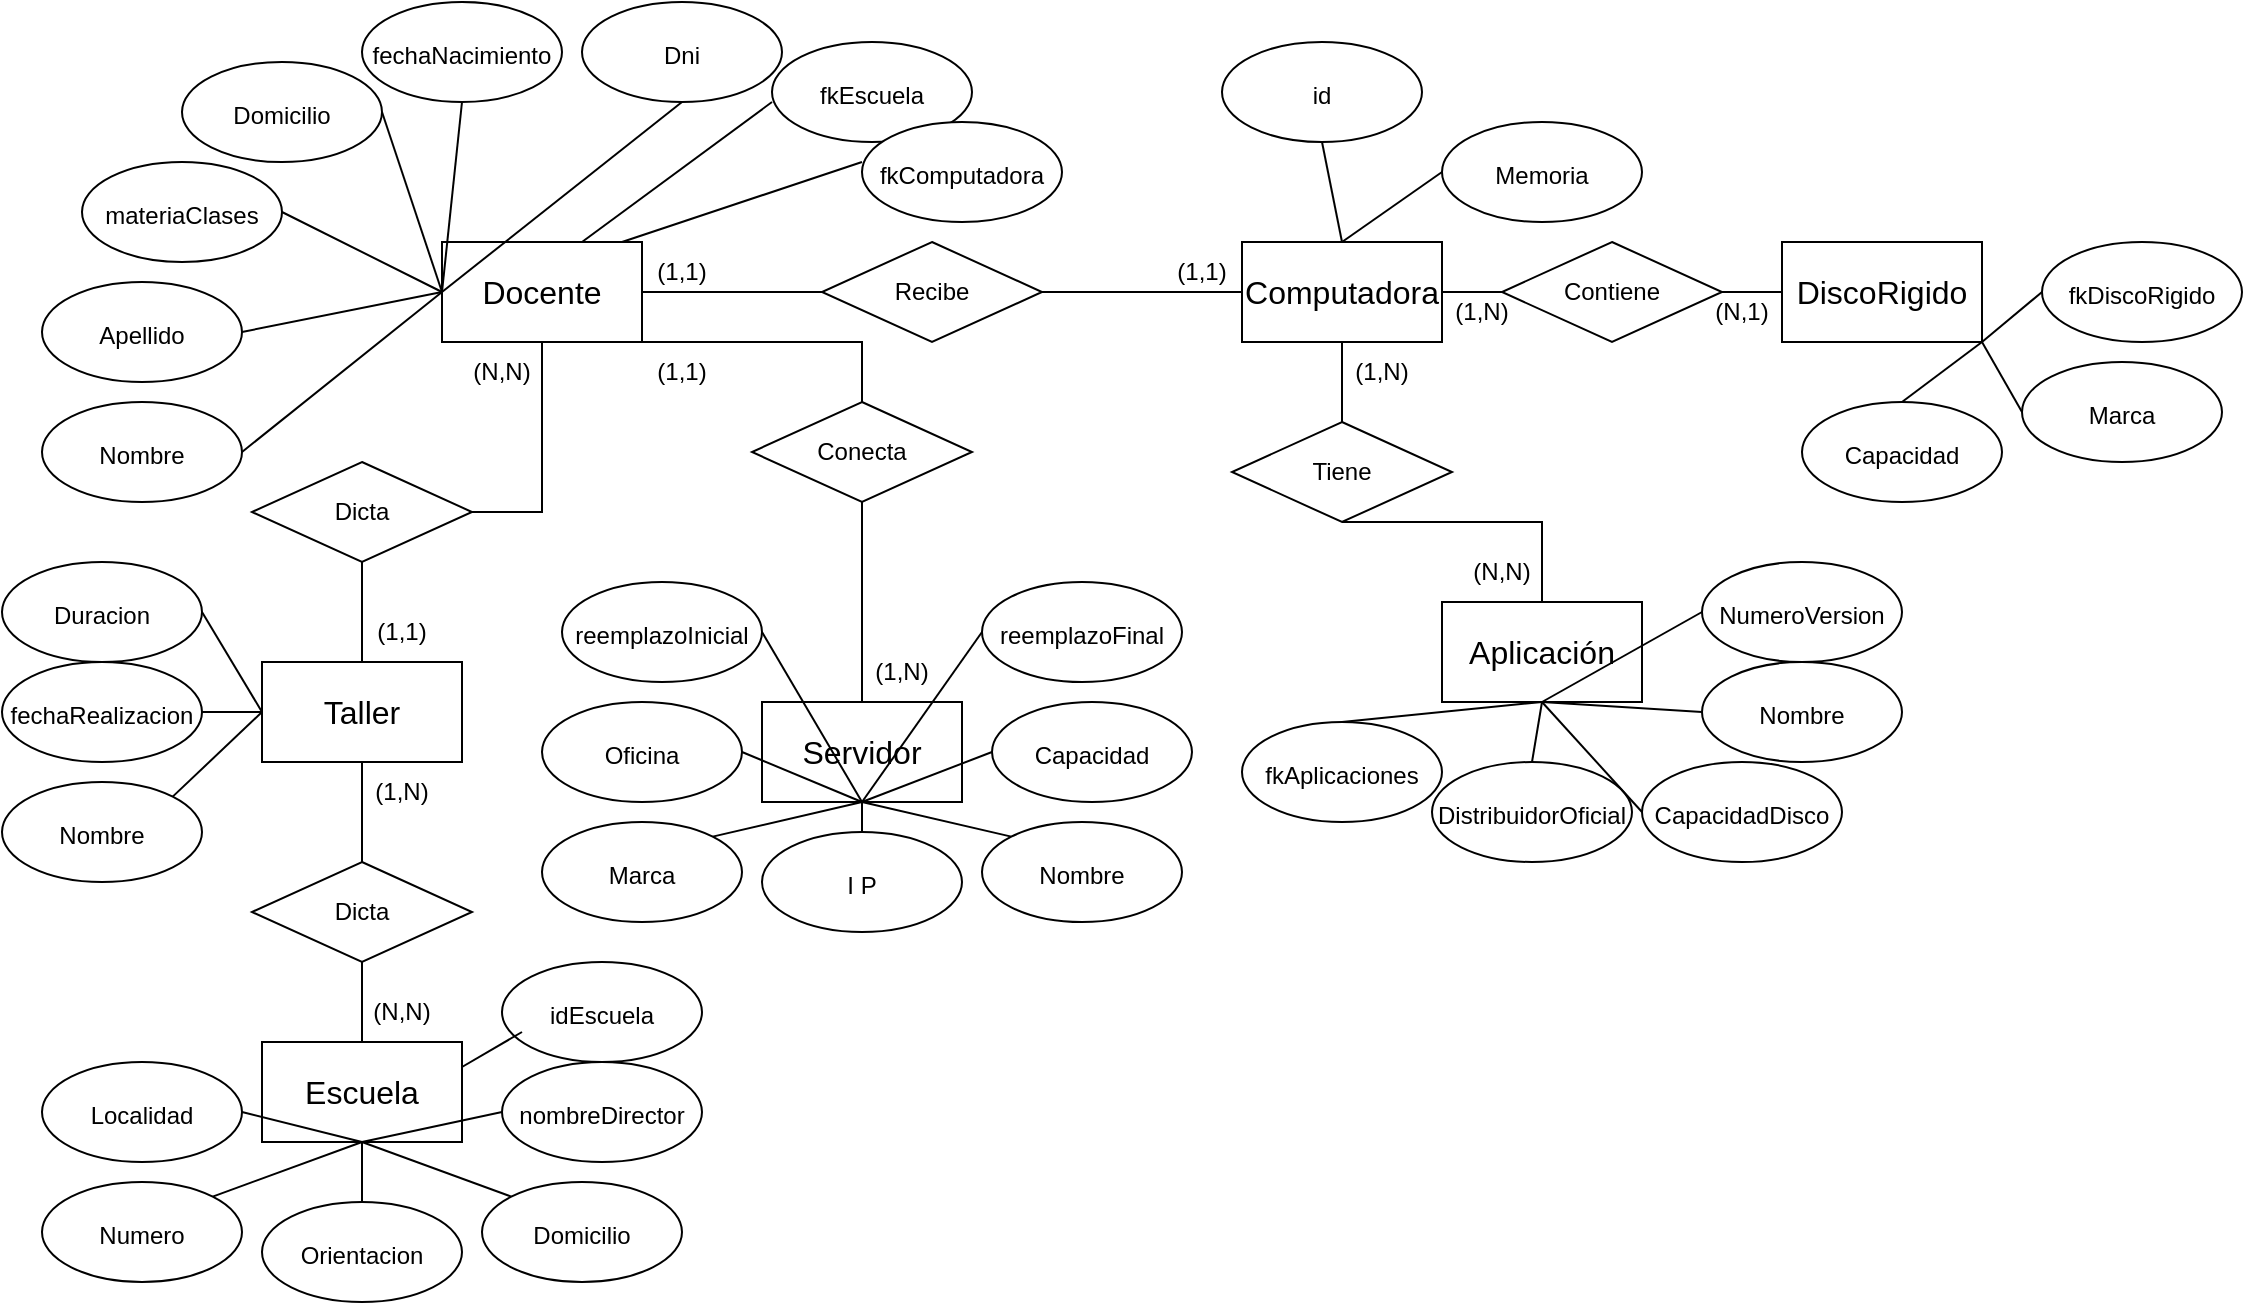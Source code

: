 <mxfile version="20.6.0" type="device"><diagram id="d3ccLiE2jM-XVomQF8DZ" name="Page-1"><mxGraphModel dx="1888" dy="579" grid="1" gridSize="10" guides="1" tooltips="1" connect="1" arrows="1" fold="1" page="1" pageScale="1" pageWidth="850" pageHeight="1100" math="0" shadow="0"><root><mxCell id="0"/><mxCell id="1" parent="0"/><mxCell id="oINw_en_-f8BfTkCirlr-1" value="&lt;font style=&quot;font-size: 16px;&quot;&gt;Computadora&lt;/font&gt;" style="rounded=0;whiteSpace=wrap;html=1;" parent="1" vertex="1"><mxGeometry x="350" y="230" width="100" height="50" as="geometry"/></mxCell><mxCell id="oINw_en_-f8BfTkCirlr-2" value="&lt;font style=&quot;font-size: 16px;&quot;&gt;Servidor&lt;/font&gt;" style="rounded=0;whiteSpace=wrap;html=1;" parent="1" vertex="1"><mxGeometry x="110" y="460" width="100" height="50" as="geometry"/></mxCell><mxCell id="oINw_en_-f8BfTkCirlr-3" value="&lt;font style=&quot;font-size: 16px;&quot;&gt;Escuela&lt;/font&gt;" style="rounded=0;whiteSpace=wrap;html=1;" parent="1" vertex="1"><mxGeometry x="-140" y="630" width="100" height="50" as="geometry"/></mxCell><mxCell id="oINw_en_-f8BfTkCirlr-5" value="&lt;font style=&quot;font-size: 16px;&quot;&gt;Aplicación&lt;/font&gt;" style="rounded=0;whiteSpace=wrap;html=1;" parent="1" vertex="1"><mxGeometry x="450" y="410" width="100" height="50" as="geometry"/></mxCell><mxCell id="oINw_en_-f8BfTkCirlr-6" value="&lt;span style=&quot;font-size: 16px;&quot;&gt;DiscoRigido&lt;/span&gt;" style="rounded=0;whiteSpace=wrap;html=1;" parent="1" vertex="1"><mxGeometry x="620" y="230" width="100" height="50" as="geometry"/></mxCell><mxCell id="oINw_en_-f8BfTkCirlr-7" value="&lt;font style=&quot;font-size: 16px;&quot;&gt;Docente&lt;/font&gt;" style="rounded=0;whiteSpace=wrap;html=1;" parent="1" vertex="1"><mxGeometry x="-50" y="230" width="100" height="50" as="geometry"/></mxCell><mxCell id="oINw_en_-f8BfTkCirlr-9" value="&lt;font style=&quot;font-size: 16px;&quot;&gt;Taller&lt;/font&gt;" style="rounded=0;whiteSpace=wrap;html=1;" parent="1" vertex="1"><mxGeometry x="-140" y="440" width="100" height="50" as="geometry"/></mxCell><mxCell id="oINw_en_-f8BfTkCirlr-10" value="&lt;font style=&quot;font-size: 12px;&quot;&gt;fechaNacimiento&lt;/font&gt;" style="ellipse;whiteSpace=wrap;html=1;fontSize=16;" parent="1" vertex="1"><mxGeometry x="-90" y="110" width="100" height="50" as="geometry"/></mxCell><mxCell id="oINw_en_-f8BfTkCirlr-11" value="&lt;font style=&quot;font-size: 12px;&quot;&gt;Domicilio&lt;/font&gt;" style="ellipse;whiteSpace=wrap;html=1;fontSize=16;" parent="1" vertex="1"><mxGeometry x="-180" y="140" width="100" height="50" as="geometry"/></mxCell><mxCell id="oINw_en_-f8BfTkCirlr-12" value="&lt;font style=&quot;font-size: 12px;&quot;&gt;Apellido&lt;/font&gt;" style="ellipse;whiteSpace=wrap;html=1;fontSize=16;" parent="1" vertex="1"><mxGeometry x="-250" y="250" width="100" height="50" as="geometry"/></mxCell><mxCell id="oINw_en_-f8BfTkCirlr-13" value="&lt;font style=&quot;font-size: 12px;&quot;&gt;Nombre&lt;/font&gt;" style="ellipse;whiteSpace=wrap;html=1;fontSize=16;" parent="1" vertex="1"><mxGeometry x="-250" y="310" width="100" height="50" as="geometry"/></mxCell><mxCell id="oINw_en_-f8BfTkCirlr-14" value="&lt;font style=&quot;font-size: 12px;&quot;&gt;Dni&lt;/font&gt;" style="ellipse;whiteSpace=wrap;html=1;fontSize=16;" parent="1" vertex="1"><mxGeometry x="20" y="110" width="100" height="50" as="geometry"/></mxCell><mxCell id="oINw_en_-f8BfTkCirlr-15" value="&lt;font style=&quot;font-size: 12px;&quot;&gt;materiaClases&lt;/font&gt;" style="ellipse;whiteSpace=wrap;html=1;fontSize=16;" parent="1" vertex="1"><mxGeometry x="-230" y="190" width="100" height="50" as="geometry"/></mxCell><mxCell id="oINw_en_-f8BfTkCirlr-17" value="&lt;font style=&quot;font-size: 12px;&quot;&gt;fkDiscoRigido&lt;/font&gt;" style="ellipse;whiteSpace=wrap;html=1;fontSize=16;" parent="1" vertex="1"><mxGeometry x="750" y="230" width="100" height="50" as="geometry"/></mxCell><mxCell id="oINw_en_-f8BfTkCirlr-18" value="&lt;font style=&quot;font-size: 12px;&quot;&gt;Marca&lt;/font&gt;" style="ellipse;whiteSpace=wrap;html=1;fontSize=16;" parent="1" vertex="1"><mxGeometry x="740" y="290" width="100" height="50" as="geometry"/></mxCell><mxCell id="oINw_en_-f8BfTkCirlr-19" value="&lt;font style=&quot;font-size: 12px;&quot;&gt;fkAplicaciones&lt;/font&gt;" style="ellipse;whiteSpace=wrap;html=1;fontSize=16;" parent="1" vertex="1"><mxGeometry x="350" y="470" width="100" height="50" as="geometry"/></mxCell><mxCell id="oINw_en_-f8BfTkCirlr-20" value="&lt;font style=&quot;font-size: 12px;&quot;&gt;Capacidad&lt;/font&gt;" style="ellipse;whiteSpace=wrap;html=1;fontSize=16;" parent="1" vertex="1"><mxGeometry x="630" y="310" width="100" height="50" as="geometry"/></mxCell><mxCell id="oINw_en_-f8BfTkCirlr-21" value="&lt;font style=&quot;font-size: 12px;&quot;&gt;id&lt;/font&gt;" style="ellipse;whiteSpace=wrap;html=1;fontSize=16;" parent="1" vertex="1"><mxGeometry x="340" y="130" width="100" height="50" as="geometry"/></mxCell><mxCell id="oINw_en_-f8BfTkCirlr-22" value="&lt;font style=&quot;font-size: 12px;&quot;&gt;Memoria&lt;/font&gt;" style="ellipse;whiteSpace=wrap;html=1;fontSize=16;" parent="1" vertex="1"><mxGeometry x="450" y="170" width="100" height="50" as="geometry"/></mxCell><mxCell id="oINw_en_-f8BfTkCirlr-23" value="&lt;font style=&quot;font-size: 12px;&quot;&gt;Numero&lt;/font&gt;" style="ellipse;whiteSpace=wrap;html=1;fontSize=16;" parent="1" vertex="1"><mxGeometry x="-250" y="700" width="100" height="50" as="geometry"/></mxCell><mxCell id="oINw_en_-f8BfTkCirlr-24" value="&lt;font style=&quot;font-size: 12px;&quot;&gt;fechaRealizacion&lt;/font&gt;" style="ellipse;whiteSpace=wrap;html=1;fontSize=16;" parent="1" vertex="1"><mxGeometry x="-270" y="440" width="100" height="50" as="geometry"/></mxCell><mxCell id="oINw_en_-f8BfTkCirlr-25" value="&lt;font style=&quot;font-size: 12px;&quot;&gt;Duracion&lt;br&gt;&lt;/font&gt;" style="ellipse;whiteSpace=wrap;html=1;fontSize=16;" parent="1" vertex="1"><mxGeometry x="-270" y="390" width="100" height="50" as="geometry"/></mxCell><mxCell id="oINw_en_-f8BfTkCirlr-26" value="&lt;font style=&quot;font-size: 12px;&quot;&gt;Nombre&lt;/font&gt;" style="ellipse;whiteSpace=wrap;html=1;fontSize=16;" parent="1" vertex="1"><mxGeometry x="580" y="440" width="100" height="50" as="geometry"/></mxCell><mxCell id="oINw_en_-f8BfTkCirlr-27" value="&lt;font style=&quot;font-size: 12px;&quot;&gt;Nombre&lt;/font&gt;" style="ellipse;whiteSpace=wrap;html=1;fontSize=16;" parent="1" vertex="1"><mxGeometry x="-270" y="500" width="100" height="50" as="geometry"/></mxCell><mxCell id="oINw_en_-f8BfTkCirlr-28" value="&lt;font style=&quot;font-size: 12px;&quot;&gt;CapacidadDisco&lt;/font&gt;" style="ellipse;whiteSpace=wrap;html=1;fontSize=16;" parent="1" vertex="1"><mxGeometry x="550" y="490" width="100" height="50" as="geometry"/></mxCell><mxCell id="oINw_en_-f8BfTkCirlr-29" value="&lt;font style=&quot;font-size: 12px;&quot;&gt;DistribuidorOficial&lt;/font&gt;" style="ellipse;whiteSpace=wrap;html=1;fontSize=16;" parent="1" vertex="1"><mxGeometry x="445" y="490" width="100" height="50" as="geometry"/></mxCell><mxCell id="oINw_en_-f8BfTkCirlr-30" value="&lt;font style=&quot;font-size: 12px;&quot;&gt;NumeroVersion&lt;/font&gt;" style="ellipse;whiteSpace=wrap;html=1;fontSize=16;" parent="1" vertex="1"><mxGeometry x="580" y="390" width="100" height="50" as="geometry"/></mxCell><mxCell id="oINw_en_-f8BfTkCirlr-31" value="&lt;font style=&quot;font-size: 12px;&quot;&gt;Oficina&lt;/font&gt;" style="ellipse;whiteSpace=wrap;html=1;fontSize=16;" parent="1" vertex="1"><mxGeometry y="460" width="100" height="50" as="geometry"/></mxCell><mxCell id="oINw_en_-f8BfTkCirlr-32" value="&lt;font style=&quot;font-size: 12px;&quot;&gt;Orientacion&lt;/font&gt;" style="ellipse;whiteSpace=wrap;html=1;fontSize=16;" parent="1" vertex="1"><mxGeometry x="-140" y="710" width="100" height="50" as="geometry"/></mxCell><mxCell id="oINw_en_-f8BfTkCirlr-33" value="&lt;font style=&quot;font-size: 12px;&quot;&gt;Localidad&lt;/font&gt;" style="ellipse;whiteSpace=wrap;html=1;fontSize=16;" parent="1" vertex="1"><mxGeometry x="-250" y="640" width="100" height="50" as="geometry"/></mxCell><mxCell id="pzL2V9jizarUOHTu4RQv-1" value="&lt;font style=&quot;font-size: 12px;&quot;&gt;Nombre&lt;/font&gt;" style="ellipse;whiteSpace=wrap;html=1;fontSize=16;" parent="1" vertex="1"><mxGeometry x="220" y="520" width="100" height="50" as="geometry"/></mxCell><mxCell id="pzL2V9jizarUOHTu4RQv-2" value="&lt;font style=&quot;font-size: 12px;&quot;&gt;I P&lt;/font&gt;" style="ellipse;whiteSpace=wrap;html=1;fontSize=16;" parent="1" vertex="1"><mxGeometry x="110" y="525" width="100" height="50" as="geometry"/></mxCell><mxCell id="pzL2V9jizarUOHTu4RQv-3" value="&lt;font style=&quot;font-size: 12px;&quot;&gt;nombreDirector&lt;/font&gt;" style="ellipse;whiteSpace=wrap;html=1;fontSize=16;" parent="1" vertex="1"><mxGeometry x="-20" y="640" width="100" height="50" as="geometry"/></mxCell><mxCell id="pzL2V9jizarUOHTu4RQv-4" value="&lt;font style=&quot;font-size: 12px;&quot;&gt;Domicilio&lt;/font&gt;" style="ellipse;whiteSpace=wrap;html=1;fontSize=16;" parent="1" vertex="1"><mxGeometry x="-30" y="700" width="100" height="50" as="geometry"/></mxCell><mxCell id="pzL2V9jizarUOHTu4RQv-5" value="&lt;font style=&quot;font-size: 12px;&quot;&gt;Marca&lt;/font&gt;" style="ellipse;whiteSpace=wrap;html=1;fontSize=16;" parent="1" vertex="1"><mxGeometry y="520" width="100" height="50" as="geometry"/></mxCell><mxCell id="pzL2V9jizarUOHTu4RQv-6" value="&lt;font style=&quot;font-size: 12px;&quot;&gt;Capacidad&lt;/font&gt;" style="ellipse;whiteSpace=wrap;html=1;fontSize=16;" parent="1" vertex="1"><mxGeometry x="225" y="460" width="100" height="50" as="geometry"/></mxCell><mxCell id="pzL2V9jizarUOHTu4RQv-7" value="&lt;font style=&quot;font-size: 12px;&quot;&gt;reemplazoFinal&lt;/font&gt;" style="ellipse;whiteSpace=wrap;html=1;fontSize=16;" parent="1" vertex="1"><mxGeometry x="220" y="400" width="100" height="50" as="geometry"/></mxCell><mxCell id="pzL2V9jizarUOHTu4RQv-8" value="&lt;font style=&quot;font-size: 12px;&quot;&gt;reemplazoInicial&lt;/font&gt;" style="ellipse;whiteSpace=wrap;html=1;fontSize=16;" parent="1" vertex="1"><mxGeometry x="10" y="400" width="100" height="50" as="geometry"/></mxCell><mxCell id="uIopz7i5y_L0i0Ev6YR3-3" value="" style="endArrow=none;html=1;rounded=0;exitX=1;exitY=0.5;exitDx=0;exitDy=0;entryX=0;entryY=0.5;entryDx=0;entryDy=0;" parent="1" source="oINw_en_-f8BfTkCirlr-13" target="oINw_en_-f8BfTkCirlr-7" edge="1"><mxGeometry width="50" height="50" relative="1" as="geometry"><mxPoint x="180" y="300" as="sourcePoint"/><mxPoint x="230" y="250" as="targetPoint"/></mxGeometry></mxCell><mxCell id="uIopz7i5y_L0i0Ev6YR3-4" value="" style="endArrow=none;html=1;rounded=0;exitX=1;exitY=0.5;exitDx=0;exitDy=0;entryX=0;entryY=0.5;entryDx=0;entryDy=0;" parent="1" source="oINw_en_-f8BfTkCirlr-12" target="oINw_en_-f8BfTkCirlr-7" edge="1"><mxGeometry width="50" height="50" relative="1" as="geometry"><mxPoint x="180" y="300" as="sourcePoint"/><mxPoint x="230" y="250" as="targetPoint"/></mxGeometry></mxCell><mxCell id="uIopz7i5y_L0i0Ev6YR3-5" value="" style="endArrow=none;html=1;rounded=0;exitX=1;exitY=0.5;exitDx=0;exitDy=0;entryX=0;entryY=0.5;entryDx=0;entryDy=0;" parent="1" source="oINw_en_-f8BfTkCirlr-15" target="oINw_en_-f8BfTkCirlr-7" edge="1"><mxGeometry width="50" height="50" relative="1" as="geometry"><mxPoint x="180" y="300" as="sourcePoint"/><mxPoint x="230" y="250" as="targetPoint"/></mxGeometry></mxCell><mxCell id="uIopz7i5y_L0i0Ev6YR3-6" value="" style="endArrow=none;html=1;rounded=0;exitX=1;exitY=0.5;exitDx=0;exitDy=0;entryX=0;entryY=0.5;entryDx=0;entryDy=0;" parent="1" source="oINw_en_-f8BfTkCirlr-11" target="oINw_en_-f8BfTkCirlr-7" edge="1"><mxGeometry width="50" height="50" relative="1" as="geometry"><mxPoint x="180" y="300" as="sourcePoint"/><mxPoint x="230" y="250" as="targetPoint"/></mxGeometry></mxCell><mxCell id="uIopz7i5y_L0i0Ev6YR3-7" value="" style="endArrow=none;html=1;rounded=0;exitX=0;exitY=0.5;exitDx=0;exitDy=0;entryX=0.5;entryY=1;entryDx=0;entryDy=0;" parent="1" source="oINw_en_-f8BfTkCirlr-7" target="oINw_en_-f8BfTkCirlr-10" edge="1"><mxGeometry width="50" height="50" relative="1" as="geometry"><mxPoint x="180" y="300" as="sourcePoint"/><mxPoint x="230" y="250" as="targetPoint"/></mxGeometry></mxCell><mxCell id="uIopz7i5y_L0i0Ev6YR3-8" value="" style="endArrow=none;html=1;rounded=0;exitX=0;exitY=0.5;exitDx=0;exitDy=0;entryX=0.5;entryY=1;entryDx=0;entryDy=0;" parent="1" source="oINw_en_-f8BfTkCirlr-7" target="oINw_en_-f8BfTkCirlr-14" edge="1"><mxGeometry width="50" height="50" relative="1" as="geometry"><mxPoint x="180" y="300" as="sourcePoint"/><mxPoint x="230" y="250" as="targetPoint"/></mxGeometry></mxCell><mxCell id="uIopz7i5y_L0i0Ev6YR3-9" value="" style="endArrow=none;html=1;rounded=0;exitX=0.5;exitY=0;exitDx=0;exitDy=0;entryX=0.5;entryY=1;entryDx=0;entryDy=0;" parent="1" source="oINw_en_-f8BfTkCirlr-1" target="oINw_en_-f8BfTkCirlr-21" edge="1"><mxGeometry width="50" height="50" relative="1" as="geometry"><mxPoint x="-10" y="260" as="sourcePoint"/><mxPoint x="40" y="210" as="targetPoint"/></mxGeometry></mxCell><mxCell id="uIopz7i5y_L0i0Ev6YR3-12" value="" style="endArrow=none;html=1;rounded=0;entryX=0;entryY=0.5;entryDx=0;entryDy=0;exitX=0.5;exitY=0;exitDx=0;exitDy=0;" parent="1" source="oINw_en_-f8BfTkCirlr-1" target="oINw_en_-f8BfTkCirlr-22" edge="1"><mxGeometry width="50" height="50" relative="1" as="geometry"><mxPoint x="-10" y="260" as="sourcePoint"/><mxPoint x="40" y="210" as="targetPoint"/></mxGeometry></mxCell><mxCell id="uIopz7i5y_L0i0Ev6YR3-13" value="Recibe" style="rhombus;whiteSpace=wrap;html=1;" parent="1" vertex="1"><mxGeometry x="140" y="230" width="110" height="50" as="geometry"/></mxCell><mxCell id="uIopz7i5y_L0i0Ev6YR3-14" value="" style="endArrow=none;html=1;rounded=0;exitX=1;exitY=0.5;exitDx=0;exitDy=0;entryX=0;entryY=0.5;entryDx=0;entryDy=0;" parent="1" source="oINw_en_-f8BfTkCirlr-7" target="uIopz7i5y_L0i0Ev6YR3-13" edge="1"><mxGeometry width="50" height="50" relative="1" as="geometry"><mxPoint x="180" y="300" as="sourcePoint"/><mxPoint x="230" y="250" as="targetPoint"/></mxGeometry></mxCell><mxCell id="uIopz7i5y_L0i0Ev6YR3-15" value="" style="endArrow=none;html=1;rounded=0;exitX=0;exitY=0.5;exitDx=0;exitDy=0;entryX=1;entryY=0.5;entryDx=0;entryDy=0;" parent="1" source="oINw_en_-f8BfTkCirlr-1" target="uIopz7i5y_L0i0Ev6YR3-13" edge="1"><mxGeometry width="50" height="50" relative="1" as="geometry"><mxPoint x="180" y="300" as="sourcePoint"/><mxPoint x="230" y="250" as="targetPoint"/></mxGeometry></mxCell><mxCell id="uIopz7i5y_L0i0Ev6YR3-16" value="" style="endArrow=none;html=1;rounded=0;entryX=0.5;entryY=0;entryDx=0;entryDy=0;exitX=0.5;exitY=1;exitDx=0;exitDy=0;" parent="1" source="oINw_en_-f8BfTkCirlr-5" target="oINw_en_-f8BfTkCirlr-19" edge="1"><mxGeometry width="50" height="50" relative="1" as="geometry"><mxPoint x="510" y="470" as="sourcePoint"/><mxPoint x="440" y="370" as="targetPoint"/></mxGeometry></mxCell><mxCell id="uIopz7i5y_L0i0Ev6YR3-17" value="" style="endArrow=none;html=1;rounded=0;entryX=0.5;entryY=0;entryDx=0;entryDy=0;exitX=0.5;exitY=1;exitDx=0;exitDy=0;" parent="1" source="oINw_en_-f8BfTkCirlr-5" target="oINw_en_-f8BfTkCirlr-29" edge="1"><mxGeometry width="50" height="50" relative="1" as="geometry"><mxPoint x="390" y="420" as="sourcePoint"/><mxPoint x="440" y="370" as="targetPoint"/></mxGeometry></mxCell><mxCell id="uIopz7i5y_L0i0Ev6YR3-18" value="" style="endArrow=none;html=1;rounded=0;exitX=0;exitY=0.5;exitDx=0;exitDy=0;entryX=0.5;entryY=1;entryDx=0;entryDy=0;" parent="1" source="oINw_en_-f8BfTkCirlr-28" target="oINw_en_-f8BfTkCirlr-5" edge="1"><mxGeometry width="50" height="50" relative="1" as="geometry"><mxPoint x="390" y="420" as="sourcePoint"/><mxPoint x="440" y="370" as="targetPoint"/></mxGeometry></mxCell><mxCell id="uIopz7i5y_L0i0Ev6YR3-19" value="" style="endArrow=none;html=1;rounded=0;exitX=0;exitY=0.5;exitDx=0;exitDy=0;entryX=0.5;entryY=1;entryDx=0;entryDy=0;" parent="1" source="oINw_en_-f8BfTkCirlr-26" target="oINw_en_-f8BfTkCirlr-5" edge="1"><mxGeometry width="50" height="50" relative="1" as="geometry"><mxPoint x="390" y="420" as="sourcePoint"/><mxPoint x="490" y="460" as="targetPoint"/></mxGeometry></mxCell><mxCell id="uIopz7i5y_L0i0Ev6YR3-20" value="" style="endArrow=none;html=1;rounded=0;exitX=0.5;exitY=1;exitDx=0;exitDy=0;entryX=0;entryY=0.5;entryDx=0;entryDy=0;" parent="1" source="oINw_en_-f8BfTkCirlr-5" target="oINw_en_-f8BfTkCirlr-30" edge="1"><mxGeometry width="50" height="50" relative="1" as="geometry"><mxPoint x="390" y="420" as="sourcePoint"/><mxPoint x="440" y="370" as="targetPoint"/></mxGeometry></mxCell><mxCell id="uIopz7i5y_L0i0Ev6YR3-22" value="Tiene" style="rhombus;whiteSpace=wrap;html=1;" parent="1" vertex="1"><mxGeometry x="345" y="320" width="110" height="50" as="geometry"/></mxCell><mxCell id="uIopz7i5y_L0i0Ev6YR3-23" value="" style="endArrow=none;html=1;rounded=0;exitX=0.5;exitY=0;exitDx=0;exitDy=0;entryX=0.5;entryY=1;entryDx=0;entryDy=0;" parent="1" source="oINw_en_-f8BfTkCirlr-5" target="uIopz7i5y_L0i0Ev6YR3-22" edge="1"><mxGeometry width="50" height="50" relative="1" as="geometry"><mxPoint x="270" y="410" as="sourcePoint"/><mxPoint x="320" y="360" as="targetPoint"/><Array as="points"><mxPoint x="500" y="370"/></Array></mxGeometry></mxCell><mxCell id="uIopz7i5y_L0i0Ev6YR3-24" value="" style="endArrow=none;html=1;rounded=0;exitX=0.5;exitY=0;exitDx=0;exitDy=0;entryX=0.5;entryY=1;entryDx=0;entryDy=0;" parent="1" source="uIopz7i5y_L0i0Ev6YR3-22" target="oINw_en_-f8BfTkCirlr-1" edge="1"><mxGeometry width="50" height="50" relative="1" as="geometry"><mxPoint x="270" y="410" as="sourcePoint"/><mxPoint x="320" y="360" as="targetPoint"/></mxGeometry></mxCell><mxCell id="uIopz7i5y_L0i0Ev6YR3-25" value="" style="endArrow=none;html=1;rounded=0;exitX=1;exitY=0;exitDx=0;exitDy=0;entryX=0;entryY=0.5;entryDx=0;entryDy=0;" parent="1" source="oINw_en_-f8BfTkCirlr-27" target="oINw_en_-f8BfTkCirlr-9" edge="1"><mxGeometry width="50" height="50" relative="1" as="geometry"><mxPoint x="270" y="490" as="sourcePoint"/><mxPoint x="320" y="440" as="targetPoint"/></mxGeometry></mxCell><mxCell id="uIopz7i5y_L0i0Ev6YR3-26" value="" style="endArrow=none;html=1;rounded=0;exitX=1;exitY=0.5;exitDx=0;exitDy=0;entryX=0;entryY=0.5;entryDx=0;entryDy=0;" parent="1" source="oINw_en_-f8BfTkCirlr-24" target="oINw_en_-f8BfTkCirlr-9" edge="1"><mxGeometry width="50" height="50" relative="1" as="geometry"><mxPoint x="270" y="490" as="sourcePoint"/><mxPoint x="320" y="440" as="targetPoint"/></mxGeometry></mxCell><mxCell id="uIopz7i5y_L0i0Ev6YR3-27" value="" style="endArrow=none;html=1;rounded=0;exitX=1;exitY=0.5;exitDx=0;exitDy=0;entryX=0;entryY=0.5;entryDx=0;entryDy=0;" parent="1" source="oINw_en_-f8BfTkCirlr-25" target="oINw_en_-f8BfTkCirlr-9" edge="1"><mxGeometry width="50" height="50" relative="1" as="geometry"><mxPoint x="270" y="490" as="sourcePoint"/><mxPoint x="320" y="440" as="targetPoint"/></mxGeometry></mxCell><mxCell id="uIopz7i5y_L0i0Ev6YR3-28" value="Dicta" style="rhombus;whiteSpace=wrap;html=1;" parent="1" vertex="1"><mxGeometry x="-145" y="340" width="110" height="50" as="geometry"/></mxCell><mxCell id="uIopz7i5y_L0i0Ev6YR3-29" value="" style="endArrow=none;html=1;rounded=0;exitX=0.5;exitY=0;exitDx=0;exitDy=0;entryX=0.5;entryY=1;entryDx=0;entryDy=0;" parent="1" source="oINw_en_-f8BfTkCirlr-9" target="uIopz7i5y_L0i0Ev6YR3-28" edge="1"><mxGeometry width="50" height="50" relative="1" as="geometry"><mxPoint x="270" y="240" as="sourcePoint"/><mxPoint x="320" y="190" as="targetPoint"/></mxGeometry></mxCell><mxCell id="uIopz7i5y_L0i0Ev6YR3-30" value="" style="endArrow=none;html=1;rounded=0;exitX=1;exitY=0.5;exitDx=0;exitDy=0;entryX=0.5;entryY=1;entryDx=0;entryDy=0;" parent="1" source="uIopz7i5y_L0i0Ev6YR3-28" target="oINw_en_-f8BfTkCirlr-7" edge="1"><mxGeometry width="50" height="50" relative="1" as="geometry"><mxPoint x="270" y="240" as="sourcePoint"/><mxPoint x="320" y="190" as="targetPoint"/><Array as="points"><mxPoint y="365"/></Array></mxGeometry></mxCell><mxCell id="uIopz7i5y_L0i0Ev6YR3-31" value="Dicta" style="rhombus;whiteSpace=wrap;html=1;" parent="1" vertex="1"><mxGeometry x="-145" y="540" width="110" height="50" as="geometry"/></mxCell><mxCell id="uIopz7i5y_L0i0Ev6YR3-32" value="" style="endArrow=none;html=1;rounded=0;exitX=0.5;exitY=0;exitDx=0;exitDy=0;entryX=0.5;entryY=1;entryDx=0;entryDy=0;" parent="1" source="oINw_en_-f8BfTkCirlr-3" target="uIopz7i5y_L0i0Ev6YR3-31" edge="1"><mxGeometry width="50" height="50" relative="1" as="geometry"><mxPoint x="280" y="490" as="sourcePoint"/><mxPoint x="330" y="440" as="targetPoint"/></mxGeometry></mxCell><mxCell id="uIopz7i5y_L0i0Ev6YR3-33" value="" style="endArrow=none;html=1;rounded=0;exitX=0.5;exitY=0;exitDx=0;exitDy=0;entryX=0.5;entryY=1;entryDx=0;entryDy=0;" parent="1" source="uIopz7i5y_L0i0Ev6YR3-31" target="oINw_en_-f8BfTkCirlr-9" edge="1"><mxGeometry width="50" height="50" relative="1" as="geometry"><mxPoint x="270" y="490" as="sourcePoint"/><mxPoint x="320" y="440" as="targetPoint"/></mxGeometry></mxCell><mxCell id="uIopz7i5y_L0i0Ev6YR3-34" value="" style="endArrow=none;html=1;rounded=0;exitX=0.5;exitY=0;exitDx=0;exitDy=0;entryX=0.5;entryY=1;entryDx=0;entryDy=0;" parent="1" source="oINw_en_-f8BfTkCirlr-32" target="oINw_en_-f8BfTkCirlr-3" edge="1"><mxGeometry width="50" height="50" relative="1" as="geometry"><mxPoint x="270" y="490" as="sourcePoint"/><mxPoint x="320" y="440" as="targetPoint"/></mxGeometry></mxCell><mxCell id="uIopz7i5y_L0i0Ev6YR3-35" value="" style="endArrow=none;html=1;rounded=0;exitX=1;exitY=0;exitDx=0;exitDy=0;entryX=0.5;entryY=1;entryDx=0;entryDy=0;" parent="1" source="oINw_en_-f8BfTkCirlr-23" target="oINw_en_-f8BfTkCirlr-3" edge="1"><mxGeometry width="50" height="50" relative="1" as="geometry"><mxPoint x="270" y="490" as="sourcePoint"/><mxPoint x="320" y="440" as="targetPoint"/></mxGeometry></mxCell><mxCell id="uIopz7i5y_L0i0Ev6YR3-36" value="" style="endArrow=none;html=1;rounded=0;exitX=0;exitY=0;exitDx=0;exitDy=0;entryX=0.5;entryY=1;entryDx=0;entryDy=0;" parent="1" source="pzL2V9jizarUOHTu4RQv-4" target="oINw_en_-f8BfTkCirlr-3" edge="1"><mxGeometry width="50" height="50" relative="1" as="geometry"><mxPoint x="270" y="490" as="sourcePoint"/><mxPoint x="320" y="440" as="targetPoint"/></mxGeometry></mxCell><mxCell id="uIopz7i5y_L0i0Ev6YR3-37" value="" style="endArrow=none;html=1;rounded=0;exitX=0;exitY=0.5;exitDx=0;exitDy=0;" parent="1" source="pzL2V9jizarUOHTu4RQv-3" edge="1"><mxGeometry width="50" height="50" relative="1" as="geometry"><mxPoint x="270" y="490" as="sourcePoint"/><mxPoint x="-90" y="680" as="targetPoint"/></mxGeometry></mxCell><mxCell id="uIopz7i5y_L0i0Ev6YR3-38" value="" style="endArrow=none;html=1;rounded=0;exitX=1;exitY=0.5;exitDx=0;exitDy=0;entryX=0.5;entryY=1;entryDx=0;entryDy=0;" parent="1" source="oINw_en_-f8BfTkCirlr-33" target="oINw_en_-f8BfTkCirlr-3" edge="1"><mxGeometry width="50" height="50" relative="1" as="geometry"><mxPoint x="270" y="490" as="sourcePoint"/><mxPoint x="320" y="440" as="targetPoint"/></mxGeometry></mxCell><mxCell id="uIopz7i5y_L0i0Ev6YR3-40" value="Contiene" style="rhombus;whiteSpace=wrap;html=1;" parent="1" vertex="1"><mxGeometry x="480" y="230" width="110" height="50" as="geometry"/></mxCell><mxCell id="uIopz7i5y_L0i0Ev6YR3-42" value="" style="endArrow=none;html=1;rounded=0;entryX=0;entryY=0.5;entryDx=0;entryDy=0;exitX=1;exitY=0.5;exitDx=0;exitDy=0;" parent="1" source="oINw_en_-f8BfTkCirlr-1" target="uIopz7i5y_L0i0Ev6YR3-40" edge="1"><mxGeometry width="50" height="50" relative="1" as="geometry"><mxPoint x="270" y="380" as="sourcePoint"/><mxPoint x="320" y="330" as="targetPoint"/></mxGeometry></mxCell><mxCell id="uIopz7i5y_L0i0Ev6YR3-43" value="" style="endArrow=none;html=1;rounded=0;exitX=0;exitY=0.5;exitDx=0;exitDy=0;entryX=1;entryY=0.5;entryDx=0;entryDy=0;" parent="1" source="oINw_en_-f8BfTkCirlr-6" target="uIopz7i5y_L0i0Ev6YR3-40" edge="1"><mxGeometry width="50" height="50" relative="1" as="geometry"><mxPoint x="270" y="380" as="sourcePoint"/><mxPoint x="320" y="330" as="targetPoint"/></mxGeometry></mxCell><mxCell id="uIopz7i5y_L0i0Ev6YR3-44" value="" style="endArrow=none;html=1;rounded=0;exitX=0.5;exitY=0;exitDx=0;exitDy=0;entryX=1;entryY=1;entryDx=0;entryDy=0;" parent="1" source="oINw_en_-f8BfTkCirlr-20" target="oINw_en_-f8BfTkCirlr-6" edge="1"><mxGeometry width="50" height="50" relative="1" as="geometry"><mxPoint x="270" y="380" as="sourcePoint"/><mxPoint x="320" y="330" as="targetPoint"/></mxGeometry></mxCell><mxCell id="uIopz7i5y_L0i0Ev6YR3-45" value="" style="endArrow=none;html=1;rounded=0;exitX=0;exitY=0.5;exitDx=0;exitDy=0;" parent="1" source="oINw_en_-f8BfTkCirlr-17" edge="1"><mxGeometry width="50" height="50" relative="1" as="geometry"><mxPoint x="270" y="380" as="sourcePoint"/><mxPoint x="720" y="280" as="targetPoint"/></mxGeometry></mxCell><mxCell id="uIopz7i5y_L0i0Ev6YR3-46" value="" style="endArrow=none;html=1;rounded=0;entryX=0;entryY=0.5;entryDx=0;entryDy=0;exitX=1;exitY=1;exitDx=0;exitDy=0;" parent="1" source="oINw_en_-f8BfTkCirlr-6" target="oINw_en_-f8BfTkCirlr-18" edge="1"><mxGeometry width="50" height="50" relative="1" as="geometry"><mxPoint x="270" y="380" as="sourcePoint"/><mxPoint x="320" y="330" as="targetPoint"/></mxGeometry></mxCell><mxCell id="uIopz7i5y_L0i0Ev6YR3-47" value="Conecta" style="rhombus;whiteSpace=wrap;html=1;" parent="1" vertex="1"><mxGeometry x="105" y="310" width="110" height="50" as="geometry"/></mxCell><mxCell id="uIopz7i5y_L0i0Ev6YR3-48" value="" style="endArrow=none;html=1;rounded=0;exitX=0.5;exitY=0;exitDx=0;exitDy=0;entryX=0.5;entryY=1;entryDx=0;entryDy=0;" parent="1" source="pzL2V9jizarUOHTu4RQv-2" target="oINw_en_-f8BfTkCirlr-2" edge="1"><mxGeometry width="50" height="50" relative="1" as="geometry"><mxPoint x="270" y="380" as="sourcePoint"/><mxPoint x="320" y="330" as="targetPoint"/></mxGeometry></mxCell><mxCell id="uIopz7i5y_L0i0Ev6YR3-49" value="" style="endArrow=none;html=1;rounded=0;exitX=0;exitY=0;exitDx=0;exitDy=0;entryX=0.5;entryY=1;entryDx=0;entryDy=0;" parent="1" source="pzL2V9jizarUOHTu4RQv-1" target="oINw_en_-f8BfTkCirlr-2" edge="1"><mxGeometry width="50" height="50" relative="1" as="geometry"><mxPoint x="270" y="380" as="sourcePoint"/><mxPoint x="320" y="330" as="targetPoint"/></mxGeometry></mxCell><mxCell id="uIopz7i5y_L0i0Ev6YR3-50" value="" style="endArrow=none;html=1;rounded=0;entryX=1;entryY=0;entryDx=0;entryDy=0;exitX=0.5;exitY=1;exitDx=0;exitDy=0;" parent="1" source="oINw_en_-f8BfTkCirlr-2" target="pzL2V9jizarUOHTu4RQv-5" edge="1"><mxGeometry width="50" height="50" relative="1" as="geometry"><mxPoint x="270" y="380" as="sourcePoint"/><mxPoint x="320" y="330" as="targetPoint"/></mxGeometry></mxCell><mxCell id="uIopz7i5y_L0i0Ev6YR3-51" value="" style="endArrow=none;html=1;rounded=0;exitX=1;exitY=0.5;exitDx=0;exitDy=0;entryX=0.5;entryY=1;entryDx=0;entryDy=0;" parent="1" source="oINw_en_-f8BfTkCirlr-31" target="oINw_en_-f8BfTkCirlr-2" edge="1"><mxGeometry width="50" height="50" relative="1" as="geometry"><mxPoint x="270" y="380" as="sourcePoint"/><mxPoint x="320" y="330" as="targetPoint"/></mxGeometry></mxCell><mxCell id="uIopz7i5y_L0i0Ev6YR3-52" value="" style="endArrow=none;html=1;rounded=0;exitX=0;exitY=0.5;exitDx=0;exitDy=0;" parent="1" source="pzL2V9jizarUOHTu4RQv-7" edge="1"><mxGeometry width="50" height="50" relative="1" as="geometry"><mxPoint x="270" y="380" as="sourcePoint"/><mxPoint x="160" y="510" as="targetPoint"/></mxGeometry></mxCell><mxCell id="uIopz7i5y_L0i0Ev6YR3-53" value="" style="endArrow=none;html=1;rounded=0;exitX=0;exitY=0.5;exitDx=0;exitDy=0;entryX=0.5;entryY=1;entryDx=0;entryDy=0;" parent="1" source="pzL2V9jizarUOHTu4RQv-6" target="oINw_en_-f8BfTkCirlr-2" edge="1"><mxGeometry width="50" height="50" relative="1" as="geometry"><mxPoint x="270" y="380" as="sourcePoint"/><mxPoint x="320" y="330" as="targetPoint"/></mxGeometry></mxCell><mxCell id="uIopz7i5y_L0i0Ev6YR3-54" value="" style="endArrow=none;html=1;rounded=0;exitX=1;exitY=0.5;exitDx=0;exitDy=0;" parent="1" source="pzL2V9jizarUOHTu4RQv-8" edge="1"><mxGeometry width="50" height="50" relative="1" as="geometry"><mxPoint x="270" y="380" as="sourcePoint"/><mxPoint x="160" y="510" as="targetPoint"/></mxGeometry></mxCell><mxCell id="uIopz7i5y_L0i0Ev6YR3-55" value="" style="endArrow=none;html=1;rounded=0;exitX=0.5;exitY=0;exitDx=0;exitDy=0;entryX=0.5;entryY=1;entryDx=0;entryDy=0;" parent="1" source="oINw_en_-f8BfTkCirlr-2" target="uIopz7i5y_L0i0Ev6YR3-47" edge="1"><mxGeometry width="50" height="50" relative="1" as="geometry"><mxPoint x="270" y="380" as="sourcePoint"/><mxPoint x="320" y="330" as="targetPoint"/></mxGeometry></mxCell><mxCell id="uIopz7i5y_L0i0Ev6YR3-56" value="" style="endArrow=none;html=1;rounded=0;exitX=1;exitY=1;exitDx=0;exitDy=0;entryX=0.5;entryY=0;entryDx=0;entryDy=0;" parent="1" source="oINw_en_-f8BfTkCirlr-7" target="uIopz7i5y_L0i0Ev6YR3-47" edge="1"><mxGeometry width="50" height="50" relative="1" as="geometry"><mxPoint x="270" y="380" as="sourcePoint"/><mxPoint x="320" y="330" as="targetPoint"/><Array as="points"><mxPoint x="110" y="280"/><mxPoint x="160" y="280"/></Array></mxGeometry></mxCell><mxCell id="uIopz7i5y_L0i0Ev6YR3-57" value="(1,1)" style="text;html=1;strokeColor=none;fillColor=none;align=center;verticalAlign=middle;whiteSpace=wrap;rounded=0;" parent="1" vertex="1"><mxGeometry x="-100" y="410" width="60" height="30" as="geometry"/></mxCell><mxCell id="uIopz7i5y_L0i0Ev6YR3-58" value="(N,N)" style="text;html=1;strokeColor=none;fillColor=none;align=center;verticalAlign=middle;whiteSpace=wrap;rounded=0;" parent="1" vertex="1"><mxGeometry x="-50" y="280" width="60" height="30" as="geometry"/></mxCell><mxCell id="uIopz7i5y_L0i0Ev6YR3-59" value="(1,1)" style="text;html=1;strokeColor=none;fillColor=none;align=center;verticalAlign=middle;whiteSpace=wrap;rounded=0;" parent="1" vertex="1"><mxGeometry x="40" y="280" width="60" height="30" as="geometry"/></mxCell><mxCell id="uIopz7i5y_L0i0Ev6YR3-60" value="(1,N)" style="text;html=1;strokeColor=none;fillColor=none;align=center;verticalAlign=middle;whiteSpace=wrap;rounded=0;" parent="1" vertex="1"><mxGeometry x="150" y="430" width="60" height="30" as="geometry"/></mxCell><mxCell id="uIopz7i5y_L0i0Ev6YR3-61" value="(1,1)" style="text;html=1;strokeColor=none;fillColor=none;align=center;verticalAlign=middle;whiteSpace=wrap;rounded=0;" parent="1" vertex="1"><mxGeometry x="300" y="230" width="60" height="30" as="geometry"/></mxCell><mxCell id="uIopz7i5y_L0i0Ev6YR3-62" value="(N,1)" style="text;html=1;strokeColor=none;fillColor=none;align=center;verticalAlign=middle;whiteSpace=wrap;rounded=0;" parent="1" vertex="1"><mxGeometry x="570" y="250" width="60" height="30" as="geometry"/></mxCell><mxCell id="uIopz7i5y_L0i0Ev6YR3-63" value="(1,N)" style="text;html=1;strokeColor=none;fillColor=none;align=center;verticalAlign=middle;whiteSpace=wrap;rounded=0;" parent="1" vertex="1"><mxGeometry x="440" y="250" width="60" height="30" as="geometry"/></mxCell><mxCell id="uIopz7i5y_L0i0Ev6YR3-64" value="(1,1)" style="text;html=1;strokeColor=none;fillColor=none;align=center;verticalAlign=middle;whiteSpace=wrap;rounded=0;" parent="1" vertex="1"><mxGeometry x="40" y="230" width="60" height="30" as="geometry"/></mxCell><mxCell id="uIopz7i5y_L0i0Ev6YR3-65" value="(N,N)" style="text;html=1;strokeColor=none;fillColor=none;align=center;verticalAlign=middle;whiteSpace=wrap;rounded=0;" parent="1" vertex="1"><mxGeometry x="450" y="380" width="60" height="30" as="geometry"/></mxCell><mxCell id="uIopz7i5y_L0i0Ev6YR3-66" value="(1,N)" style="text;html=1;strokeColor=none;fillColor=none;align=center;verticalAlign=middle;whiteSpace=wrap;rounded=0;" parent="1" vertex="1"><mxGeometry x="390" y="280" width="60" height="30" as="geometry"/></mxCell><mxCell id="uIopz7i5y_L0i0Ev6YR3-67" value="(N,N)" style="text;html=1;strokeColor=none;fillColor=none;align=center;verticalAlign=middle;whiteSpace=wrap;rounded=0;" parent="1" vertex="1"><mxGeometry x="-100" y="600" width="60" height="30" as="geometry"/></mxCell><mxCell id="uIopz7i5y_L0i0Ev6YR3-68" value="(1,N)" style="text;html=1;strokeColor=none;fillColor=none;align=center;verticalAlign=middle;whiteSpace=wrap;rounded=0;" parent="1" vertex="1"><mxGeometry x="-100" y="490" width="60" height="30" as="geometry"/></mxCell><mxCell id="D6qLQl-DGFGAY9zAasY0-1" value="&lt;font style=&quot;font-size: 12px;&quot;&gt;fkEscuela&lt;br&gt;&lt;/font&gt;" style="ellipse;whiteSpace=wrap;html=1;fontSize=16;" vertex="1" parent="1"><mxGeometry x="115" y="130" width="100" height="50" as="geometry"/></mxCell><mxCell id="D6qLQl-DGFGAY9zAasY0-2" value="&lt;font style=&quot;font-size: 12px;&quot;&gt;fkComputadora&lt;/font&gt;" style="ellipse;whiteSpace=wrap;html=1;fontSize=16;" vertex="1" parent="1"><mxGeometry x="160" y="170" width="100" height="50" as="geometry"/></mxCell><mxCell id="D6qLQl-DGFGAY9zAasY0-3" value="" style="endArrow=none;html=1;rounded=0;entryX=0.5;entryY=1;entryDx=0;entryDy=0;" edge="1" parent="1"><mxGeometry width="50" height="50" relative="1" as="geometry"><mxPoint x="20" y="230" as="sourcePoint"/><mxPoint x="115" y="160" as="targetPoint"/></mxGeometry></mxCell><mxCell id="D6qLQl-DGFGAY9zAasY0-4" value="" style="endArrow=none;html=1;rounded=0;exitX=0;exitY=0;exitDx=0;exitDy=0;entryX=0.5;entryY=1;entryDx=0;entryDy=0;" edge="1" parent="1" source="uIopz7i5y_L0i0Ev6YR3-64"><mxGeometry width="50" height="50" relative="1" as="geometry"><mxPoint x="40" y="285" as="sourcePoint"/><mxPoint x="160" y="190" as="targetPoint"/></mxGeometry></mxCell><mxCell id="D6qLQl-DGFGAY9zAasY0-6" value="&lt;font style=&quot;font-size: 12px;&quot;&gt;idEscuela&lt;/font&gt;" style="ellipse;whiteSpace=wrap;html=1;fontSize=16;" vertex="1" parent="1"><mxGeometry x="-20" y="590" width="100" height="50" as="geometry"/></mxCell><mxCell id="D6qLQl-DGFGAY9zAasY0-7" value="" style="endArrow=none;html=1;rounded=0;exitX=0;exitY=0.5;exitDx=0;exitDy=0;entryX=1;entryY=0.25;entryDx=0;entryDy=0;" edge="1" parent="1" target="oINw_en_-f8BfTkCirlr-3"><mxGeometry width="50" height="50" relative="1" as="geometry"><mxPoint x="-10" y="625" as="sourcePoint"/><mxPoint x="-80" y="640" as="targetPoint"/></mxGeometry></mxCell></root></mxGraphModel></diagram></mxfile>